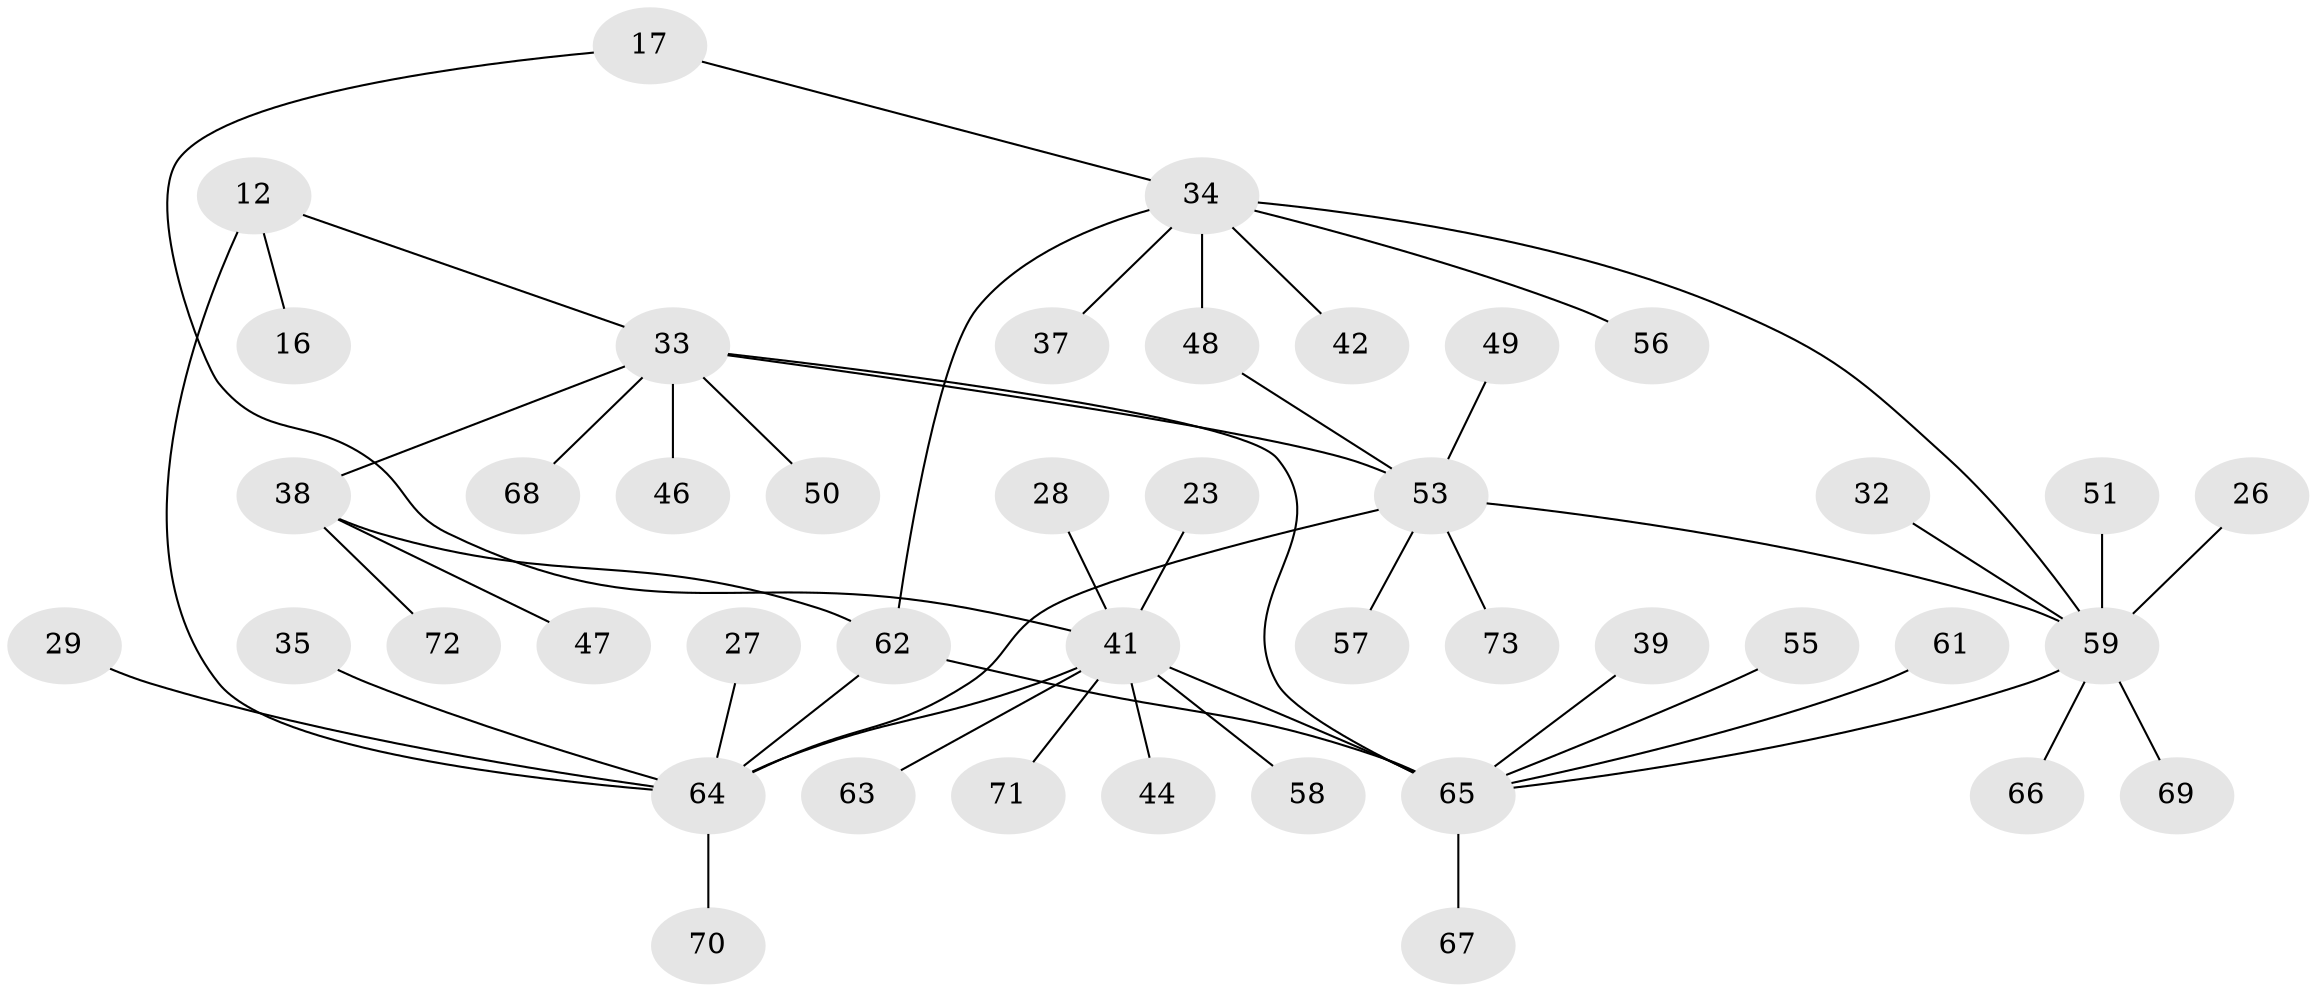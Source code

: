 // original degree distribution, {7: 0.0684931506849315, 4: 0.0547945205479452, 11: 0.0136986301369863, 8: 0.0136986301369863, 3: 0.0547945205479452, 10: 0.0410958904109589, 5: 0.0136986301369863, 1: 0.6438356164383562, 2: 0.0958904109589041}
// Generated by graph-tools (version 1.1) at 2025/59/03/04/25 21:59:07]
// undirected, 43 vertices, 50 edges
graph export_dot {
graph [start="1"]
  node [color=gray90,style=filled];
  12;
  16;
  17;
  23;
  26;
  27;
  28;
  29;
  32;
  33 [super="+14"];
  34 [super="+9"];
  35;
  37;
  38 [super="+31+36"];
  39;
  41 [super="+21+2"];
  42;
  44;
  46;
  47;
  48 [super="+20"];
  49;
  50;
  51;
  53 [super="+5"];
  55;
  56;
  57;
  58;
  59 [super="+6"];
  61;
  62 [super="+52"];
  63;
  64 [super="+45+11+22"];
  65 [super="+3"];
  66 [super="+19+54"];
  67 [super="+25"];
  68;
  69;
  70;
  71;
  72;
  73 [super="+60"];
  12 -- 16;
  12 -- 64 [weight=2];
  12 -- 33;
  17 -- 41;
  17 -- 34;
  23 -- 41;
  26 -- 59;
  27 -- 64;
  28 -- 41;
  29 -- 64;
  32 -- 59;
  33 -- 65;
  33 -- 68;
  33 -- 38 [weight=2];
  33 -- 46;
  33 -- 50;
  33 -- 53 [weight=2];
  34 -- 37;
  34 -- 42;
  34 -- 48;
  34 -- 56;
  34 -- 59 [weight=2];
  34 -- 62 [weight=2];
  35 -- 64;
  38 -- 72;
  38 -- 47;
  38 -- 62;
  39 -- 65;
  41 -- 44;
  41 -- 71;
  41 -- 58;
  41 -- 63;
  41 -- 64 [weight=2];
  41 -- 65 [weight=3];
  48 -- 53;
  49 -- 53;
  51 -- 59;
  53 -- 57;
  53 -- 59 [weight=2];
  53 -- 73;
  53 -- 64;
  55 -- 65;
  59 -- 69;
  59 -- 66;
  59 -- 65;
  61 -- 65;
  62 -- 64;
  62 -- 65;
  64 -- 70;
  65 -- 67;
}

